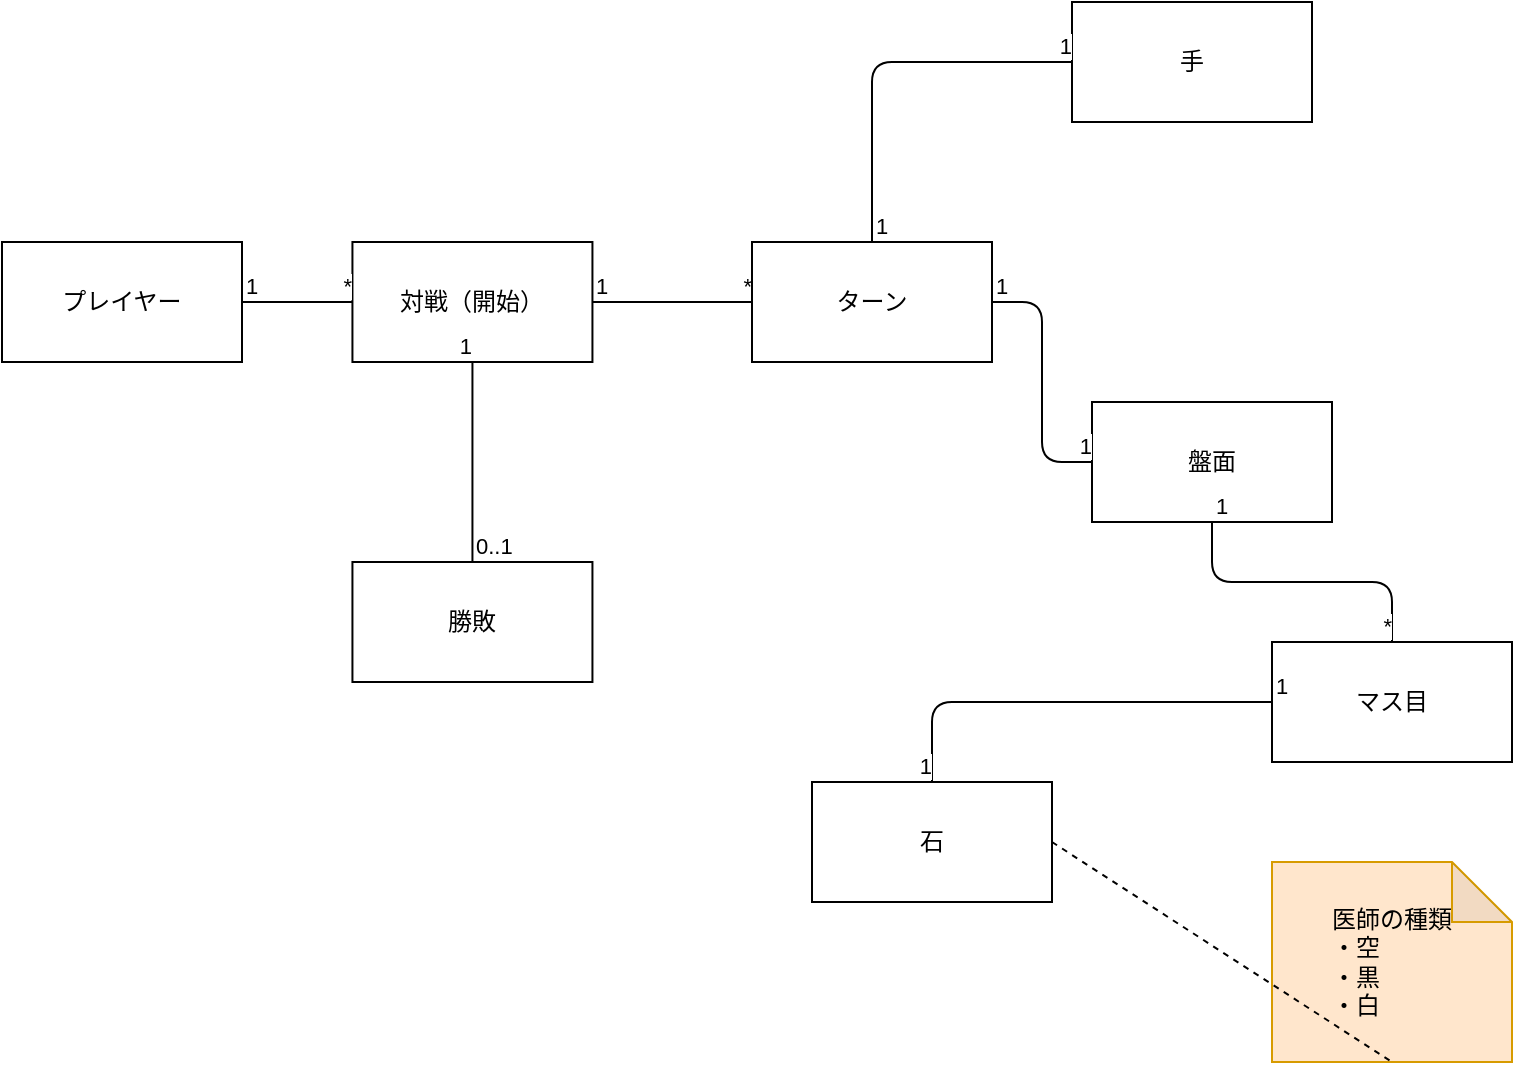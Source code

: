 <mxfile>
    <diagram id="rDu4jk83XWTEEcnXmGXQ" name="Page-1">
        <mxGraphModel dx="1302" dy="1962" grid="1" gridSize="10" guides="1" tooltips="1" connect="1" arrows="1" fold="1" page="1" pageScale="1" pageWidth="850" pageHeight="1100" math="0" shadow="0">
            <root>
                <mxCell id="0"/>
                <mxCell id="1" parent="0"/>
                <mxCell id="2" value="対戦（開始）" style="rounded=0;whiteSpace=wrap;html=1;strokeColor=#000000;strokeWidth=1;fillColor=none;" vertex="1" parent="1">
                    <mxGeometry x="220.22" y="-660" width="120" height="60" as="geometry"/>
                </mxCell>
                <mxCell id="3" value="盤面" style="rounded=0;whiteSpace=wrap;html=1;strokeColor=#000000;strokeWidth=1;fillColor=none;" vertex="1" parent="1">
                    <mxGeometry x="590" y="-580" width="120" height="60" as="geometry"/>
                </mxCell>
                <mxCell id="4" value="勝敗" style="rounded=0;whiteSpace=wrap;html=1;strokeColor=#000000;strokeWidth=1;fillColor=none;" vertex="1" parent="1">
                    <mxGeometry x="220.22" y="-500" width="120" height="60" as="geometry"/>
                </mxCell>
                <mxCell id="5" value="プレイヤー" style="rounded=0;whiteSpace=wrap;html=1;strokeColor=#000000;strokeWidth=1;fillColor=none;" vertex="1" parent="1">
                    <mxGeometry x="45" y="-660" width="120" height="60" as="geometry"/>
                </mxCell>
                <mxCell id="6" value="石" style="rounded=0;whiteSpace=wrap;html=1;strokeColor=#000000;strokeWidth=1;fillColor=none;" vertex="1" parent="1">
                    <mxGeometry x="450" y="-390" width="120" height="60" as="geometry"/>
                </mxCell>
                <mxCell id="7" value="&lt;div style=&quot;text-align: left&quot;&gt;&lt;span&gt;医師の種類&lt;/span&gt;&lt;/div&gt;&lt;div style=&quot;text-align: left&quot;&gt;&lt;span&gt;・空&lt;/span&gt;&lt;/div&gt;&lt;div style=&quot;text-align: left&quot;&gt;&lt;span&gt;・黒&lt;/span&gt;&lt;/div&gt;&lt;div style=&quot;text-align: left&quot;&gt;&lt;span&gt;・白&lt;/span&gt;&lt;/div&gt;" style="shape=note;whiteSpace=wrap;html=1;backgroundOutline=1;darkOpacity=0.05;strokeColor=#d79b00;strokeWidth=1;fillColor=#ffe6cc;" vertex="1" parent="1">
                    <mxGeometry x="680" y="-350" width="120" height="100" as="geometry"/>
                </mxCell>
                <mxCell id="8" value="" style="endArrow=none;dashed=1;html=1;entryX=0.5;entryY=1;entryDx=0;entryDy=0;entryPerimeter=0;exitX=1;exitY=0.5;exitDx=0;exitDy=0;" edge="1" parent="1" source="6" target="7">
                    <mxGeometry width="50" height="50" relative="1" as="geometry">
                        <mxPoint x="580" y="-510" as="sourcePoint"/>
                        <mxPoint x="620" y="-575" as="targetPoint"/>
                    </mxGeometry>
                </mxCell>
                <mxCell id="9" value="" style="endArrow=none;html=1;edgeStyle=orthogonalEdgeStyle;exitX=1;exitY=0.5;exitDx=0;exitDy=0;entryX=0;entryY=0.5;entryDx=0;entryDy=0;" edge="1" parent="1" source="5" target="2">
                    <mxGeometry relative="1" as="geometry">
                        <mxPoint x="180" y="-630.29" as="sourcePoint"/>
                        <mxPoint x="340" y="-630.29" as="targetPoint"/>
                    </mxGeometry>
                </mxCell>
                <mxCell id="10" value="1" style="edgeLabel;resizable=0;html=1;align=left;verticalAlign=bottom;strokeColor=#000000;strokeWidth=1;fillColor=none;" connectable="0" vertex="1" parent="9">
                    <mxGeometry x="-1" relative="1" as="geometry"/>
                </mxCell>
                <mxCell id="11" value="*" style="edgeLabel;resizable=0;html=1;align=right;verticalAlign=bottom;strokeColor=#000000;strokeWidth=1;fillColor=none;" connectable="0" vertex="1" parent="9">
                    <mxGeometry x="1" relative="1" as="geometry"/>
                </mxCell>
                <mxCell id="12" value="" style="endArrow=none;html=1;edgeStyle=orthogonalEdgeStyle;exitX=0.5;exitY=0;exitDx=0;exitDy=0;entryX=0.5;entryY=1;entryDx=0;entryDy=0;" edge="1" parent="1" source="4" target="2">
                    <mxGeometry relative="1" as="geometry">
                        <mxPoint x="270.22" y="-560" as="sourcePoint"/>
                        <mxPoint x="385.22" y="-560" as="targetPoint"/>
                    </mxGeometry>
                </mxCell>
                <mxCell id="13" value="0..1" style="edgeLabel;resizable=0;html=1;align=left;verticalAlign=bottom;strokeColor=#000000;strokeWidth=1;fillColor=none;" connectable="0" vertex="1" parent="12">
                    <mxGeometry x="-1" relative="1" as="geometry"/>
                </mxCell>
                <mxCell id="14" value="1" style="edgeLabel;resizable=0;html=1;align=right;verticalAlign=bottom;strokeColor=#000000;strokeWidth=1;fillColor=none;" connectable="0" vertex="1" parent="12">
                    <mxGeometry x="1" relative="1" as="geometry"/>
                </mxCell>
                <mxCell id="15" value="" style="endArrow=none;html=1;edgeStyle=orthogonalEdgeStyle;exitX=1;exitY=0.5;exitDx=0;exitDy=0;entryX=0;entryY=0.5;entryDx=0;entryDy=0;" edge="1" parent="1" source="2" target="18">
                    <mxGeometry relative="1" as="geometry">
                        <mxPoint x="405" y="-630" as="sourcePoint"/>
                        <mxPoint x="500" y="-630" as="targetPoint"/>
                    </mxGeometry>
                </mxCell>
                <mxCell id="16" value="1" style="edgeLabel;resizable=0;html=1;align=left;verticalAlign=bottom;strokeColor=#000000;strokeWidth=1;fillColor=none;" connectable="0" vertex="1" parent="15">
                    <mxGeometry x="-1" relative="1" as="geometry"/>
                </mxCell>
                <mxCell id="17" value="*" style="edgeLabel;resizable=0;html=1;align=right;verticalAlign=bottom;strokeColor=#000000;strokeWidth=1;fillColor=none;" connectable="0" vertex="1" parent="15">
                    <mxGeometry x="1" relative="1" as="geometry"/>
                </mxCell>
                <mxCell id="18" value="ターン" style="rounded=0;whiteSpace=wrap;html=1;strokeColor=#000000;strokeWidth=1;fillColor=none;" vertex="1" parent="1">
                    <mxGeometry x="420" y="-660" width="120" height="60" as="geometry"/>
                </mxCell>
                <mxCell id="19" value="" style="endArrow=none;html=1;edgeStyle=orthogonalEdgeStyle;exitX=1;exitY=0.5;exitDx=0;exitDy=0;entryX=0;entryY=0.5;entryDx=0;entryDy=0;" edge="1" parent="1" source="18" target="3">
                    <mxGeometry relative="1" as="geometry">
                        <mxPoint x="600" y="-630.43" as="sourcePoint"/>
                        <mxPoint x="680" y="-630.43" as="targetPoint"/>
                    </mxGeometry>
                </mxCell>
                <mxCell id="20" value="1" style="edgeLabel;resizable=0;html=1;align=left;verticalAlign=bottom;strokeColor=#000000;strokeWidth=1;fillColor=none;" connectable="0" vertex="1" parent="19">
                    <mxGeometry x="-1" relative="1" as="geometry"/>
                </mxCell>
                <mxCell id="21" value="1" style="edgeLabel;resizable=0;html=1;align=right;verticalAlign=bottom;strokeColor=#000000;strokeWidth=1;fillColor=none;" connectable="0" vertex="1" parent="19">
                    <mxGeometry x="1" relative="1" as="geometry"/>
                </mxCell>
                <mxCell id="22" value="マス目" style="rounded=0;whiteSpace=wrap;html=1;strokeColor=#000000;strokeWidth=1;fillColor=none;" vertex="1" parent="1">
                    <mxGeometry x="680" y="-460" width="120" height="60" as="geometry"/>
                </mxCell>
                <mxCell id="23" value="" style="endArrow=none;html=1;edgeStyle=orthogonalEdgeStyle;exitX=0.5;exitY=1;exitDx=0;exitDy=0;entryX=0.5;entryY=0;entryDx=0;entryDy=0;" edge="1" parent="1" source="3" target="22">
                    <mxGeometry relative="1" as="geometry">
                        <mxPoint x="590" y="-460" as="sourcePoint"/>
                        <mxPoint x="640" y="-380" as="targetPoint"/>
                    </mxGeometry>
                </mxCell>
                <mxCell id="24" value="1" style="edgeLabel;resizable=0;html=1;align=left;verticalAlign=bottom;strokeColor=#000000;strokeWidth=1;fillColor=none;" connectable="0" vertex="1" parent="23">
                    <mxGeometry x="-1" relative="1" as="geometry"/>
                </mxCell>
                <mxCell id="25" value="*" style="edgeLabel;resizable=0;html=1;align=right;verticalAlign=bottom;strokeColor=#000000;strokeWidth=1;fillColor=none;" connectable="0" vertex="1" parent="23">
                    <mxGeometry x="1" relative="1" as="geometry"/>
                </mxCell>
                <mxCell id="26" value="" style="endArrow=none;html=1;edgeStyle=orthogonalEdgeStyle;exitX=0;exitY=0.5;exitDx=0;exitDy=0;entryX=0.5;entryY=0;entryDx=0;entryDy=0;" edge="1" parent="1" source="22" target="6">
                    <mxGeometry relative="1" as="geometry">
                        <mxPoint x="640" y="-339.95" as="sourcePoint"/>
                        <mxPoint x="730" y="-279.95" as="targetPoint"/>
                    </mxGeometry>
                </mxCell>
                <mxCell id="27" value="1" style="edgeLabel;resizable=0;html=1;align=left;verticalAlign=bottom;strokeColor=#000000;strokeWidth=1;fillColor=none;" connectable="0" vertex="1" parent="26">
                    <mxGeometry x="-1" relative="1" as="geometry"/>
                </mxCell>
                <mxCell id="28" value="1" style="edgeLabel;resizable=0;html=1;align=right;verticalAlign=bottom;strokeColor=#000000;strokeWidth=1;fillColor=none;" connectable="0" vertex="1" parent="26">
                    <mxGeometry x="1" relative="1" as="geometry"/>
                </mxCell>
                <mxCell id="29" value="手" style="rounded=0;whiteSpace=wrap;html=1;strokeColor=#000000;strokeWidth=1;fillColor=none;" vertex="1" parent="1">
                    <mxGeometry x="580" y="-780" width="120" height="60" as="geometry"/>
                </mxCell>
                <mxCell id="30" value="" style="endArrow=none;html=1;edgeStyle=orthogonalEdgeStyle;exitX=0.5;exitY=0;exitDx=0;exitDy=0;entryX=0;entryY=0.5;entryDx=0;entryDy=0;" edge="1" parent="1" source="18" target="29">
                    <mxGeometry relative="1" as="geometry">
                        <mxPoint x="490" y="-680" as="sourcePoint"/>
                        <mxPoint x="540" y="-600" as="targetPoint"/>
                    </mxGeometry>
                </mxCell>
                <mxCell id="31" value="1" style="edgeLabel;resizable=0;html=1;align=left;verticalAlign=bottom;strokeColor=#000000;strokeWidth=1;fillColor=none;" connectable="0" vertex="1" parent="30">
                    <mxGeometry x="-1" relative="1" as="geometry"/>
                </mxCell>
                <mxCell id="32" value="1" style="edgeLabel;resizable=0;html=1;align=right;verticalAlign=bottom;strokeColor=#000000;strokeWidth=1;fillColor=none;" connectable="0" vertex="1" parent="30">
                    <mxGeometry x="1" relative="1" as="geometry"/>
                </mxCell>
            </root>
        </mxGraphModel>
    </diagram>
</mxfile>